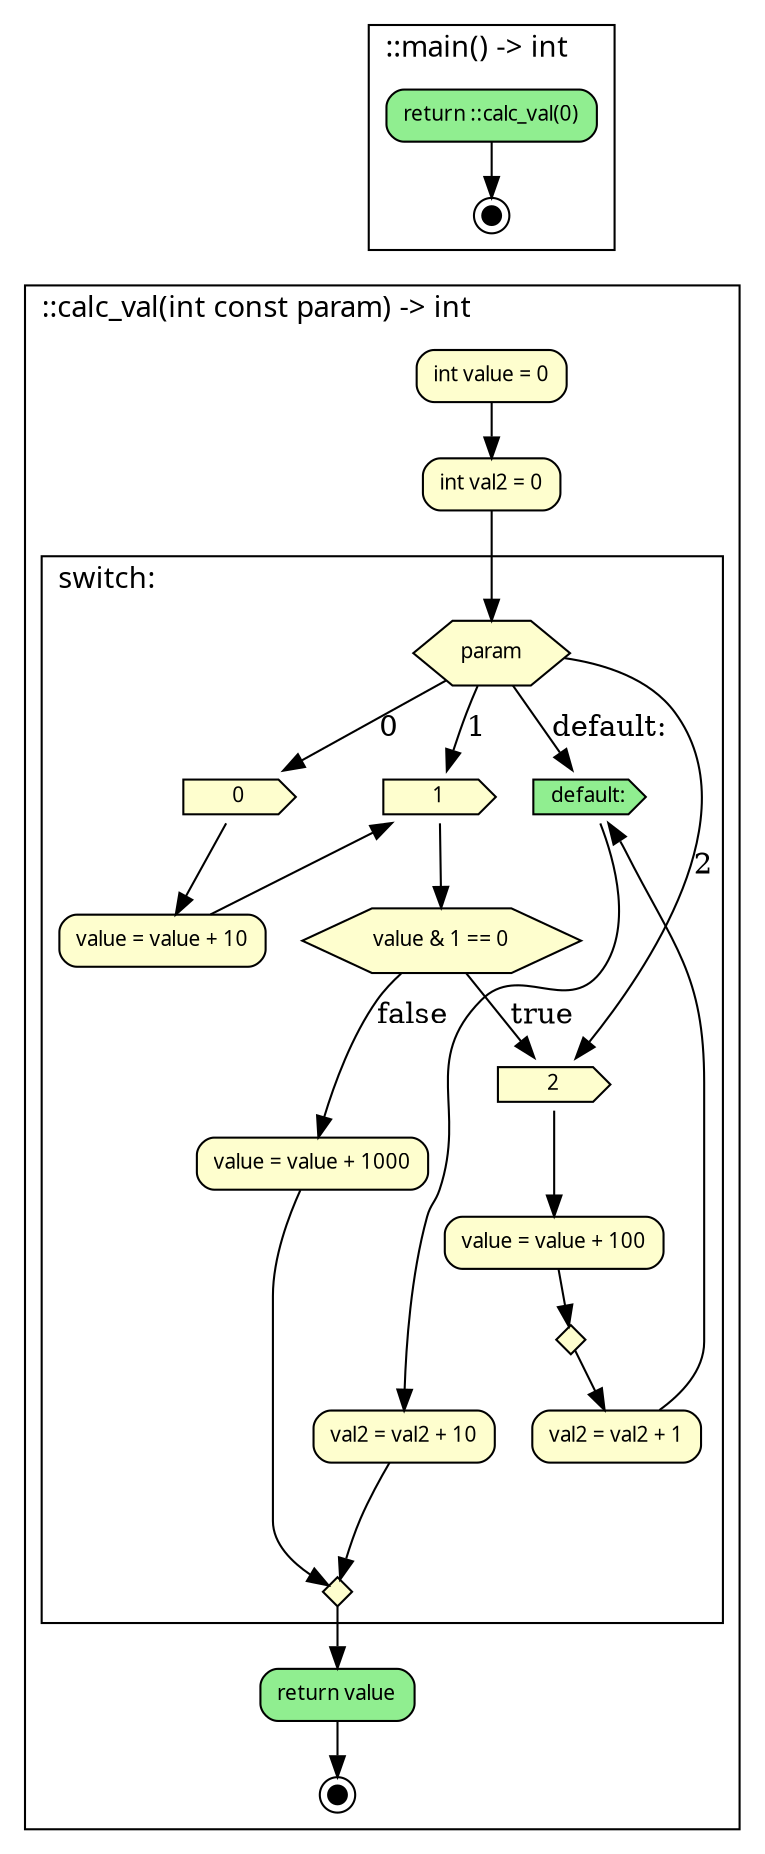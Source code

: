digraph {
	fontname="SansSerif,sans-serif" labeljust=l nojustify=true ranksep=0.35
	node [fillcolor="#fefece" fontname="SansSerif,sans-serif" fontsize=10 height=0.35 shape=box style="filled, rounded"]
	subgraph cluster_item_0 {
		graph [label="::main() -> int"]
		item_1 [label="return ::calc_val(0)" fillcolor=lightgreen]
		item_2 [label="" fillcolor=black fixedsize=true height=0.12 shape=doublecircle size=0.1 width=0.12]
		item_1 -> item_2
	}
	subgraph cluster_item_3 {
		graph [label="::calc_val(int const param) -> int"]
		item_4 [label="int value = 0"]
		item_5 [label="int val2 = 0"]
		item_4 -> item_5
		subgraph cluster_item_6 {
			graph [label="switch:"]
			switch_start_item_7 [label=param ordering=out shape=hexagon style=filled]
			"gotolabel_@71" [label=0 shape=cds style=filled]
			"gotolabel_@71" [label=0 shape=cds style=filled]
			switch_start_item_7 -> "gotolabel_@71" [label=0]
			"gotolabel_@73" [label=1 shape=cds style=filled]
			"gotolabel_@73" [label=1 shape=cds style=filled]
			switch_start_item_7 -> "gotolabel_@73" [label=1]
			"gotolabel_@76" [label="default:" fillcolor=lightgreen shape=cds style=filled]
			switch_start_item_7 -> "gotolabel_@76" [label="default:"]
			item_8 [label="value = value + 10"]
			"gotolabel_@71" -> item_8
			item_8 -> "gotolabel_@73"
			switch_anchor_item_9 [label="" height=0.0 margin=0 shape=none style="" width=0.0]
			item_8 -> switch_anchor_item_9 [style=invis]
			item_10 [label="value & 1 == 0" shape=hexagon style=filled]
			"gotolabel_@106" [label=2 shape=cds style=filled]
			item_11 [label="value = value + 100"]
			"gotolabel_@106" -> item_11
			item_12 [label="value = value + 1000"]
			item_12 -> "gotolabel_@96"
			item_10 -> "gotolabel_@106" [label=true]
			item_11 -> item_13
			item_10 -> item_12 [label=false]
			item_13 [label="" height=0.2 shape=diamond style=filled width=0.2]
			item_14 [label="val2 = val2 + 1"]
			item_13 -> item_14
			"gotolabel_@73" -> item_10
			item_14 -> "gotolabel_@76"
			switch_anchor_item_15 [label="" height=0.0 margin=0 shape=none style="" width=0.0]
			item_14 -> switch_anchor_item_15 [style=invis]
			item_16 [label="val2 = val2 + 10"]
			"gotolabel_@76" -> item_16
			switch_anchor_item_17 [label="" height=0.0 margin=0 shape=none style="" width=0.0]
			item_16 -> switch_anchor_item_17 [style=invis]
			switch_start_item_7 -> "gotolabel_@106" [label=2]
			"gotolabel_@96" [label="" height=0.2 ordering=in shape=diamond style=filled width=0.2]
			item_16 -> "gotolabel_@96"
			switch_anchor_item_9 -> "gotolabel_@96" [style=invis]
			switch_anchor_item_15 -> "gotolabel_@96" [style=invis]
			switch_anchor_item_17 -> "gotolabel_@96" [style=invis]
			{
				rank=same
				"gotolabel_@71"
				"gotolabel_@73"
				"gotolabel_@76"
			}
			{
				rank=same
				switch_anchor_item_9
				switch_anchor_item_15
				switch_anchor_item_17
			}
			switch_anchor_item_9 -> switch_anchor_item_15 [style=invis]
			switch_anchor_item_15 -> switch_anchor_item_17 [style=invis]
		}
		item_5 -> switch_start_item_7
		item_18 [label="return value" fillcolor=lightgreen]
		item_19 [label="" fillcolor=black fixedsize=true height=0.12 shape=doublecircle size=0.1 width=0.12]
		item_18 -> item_19
		"gotolabel_@96" -> item_18
	}
	item_2 -> item_4 [style=invis]
}
